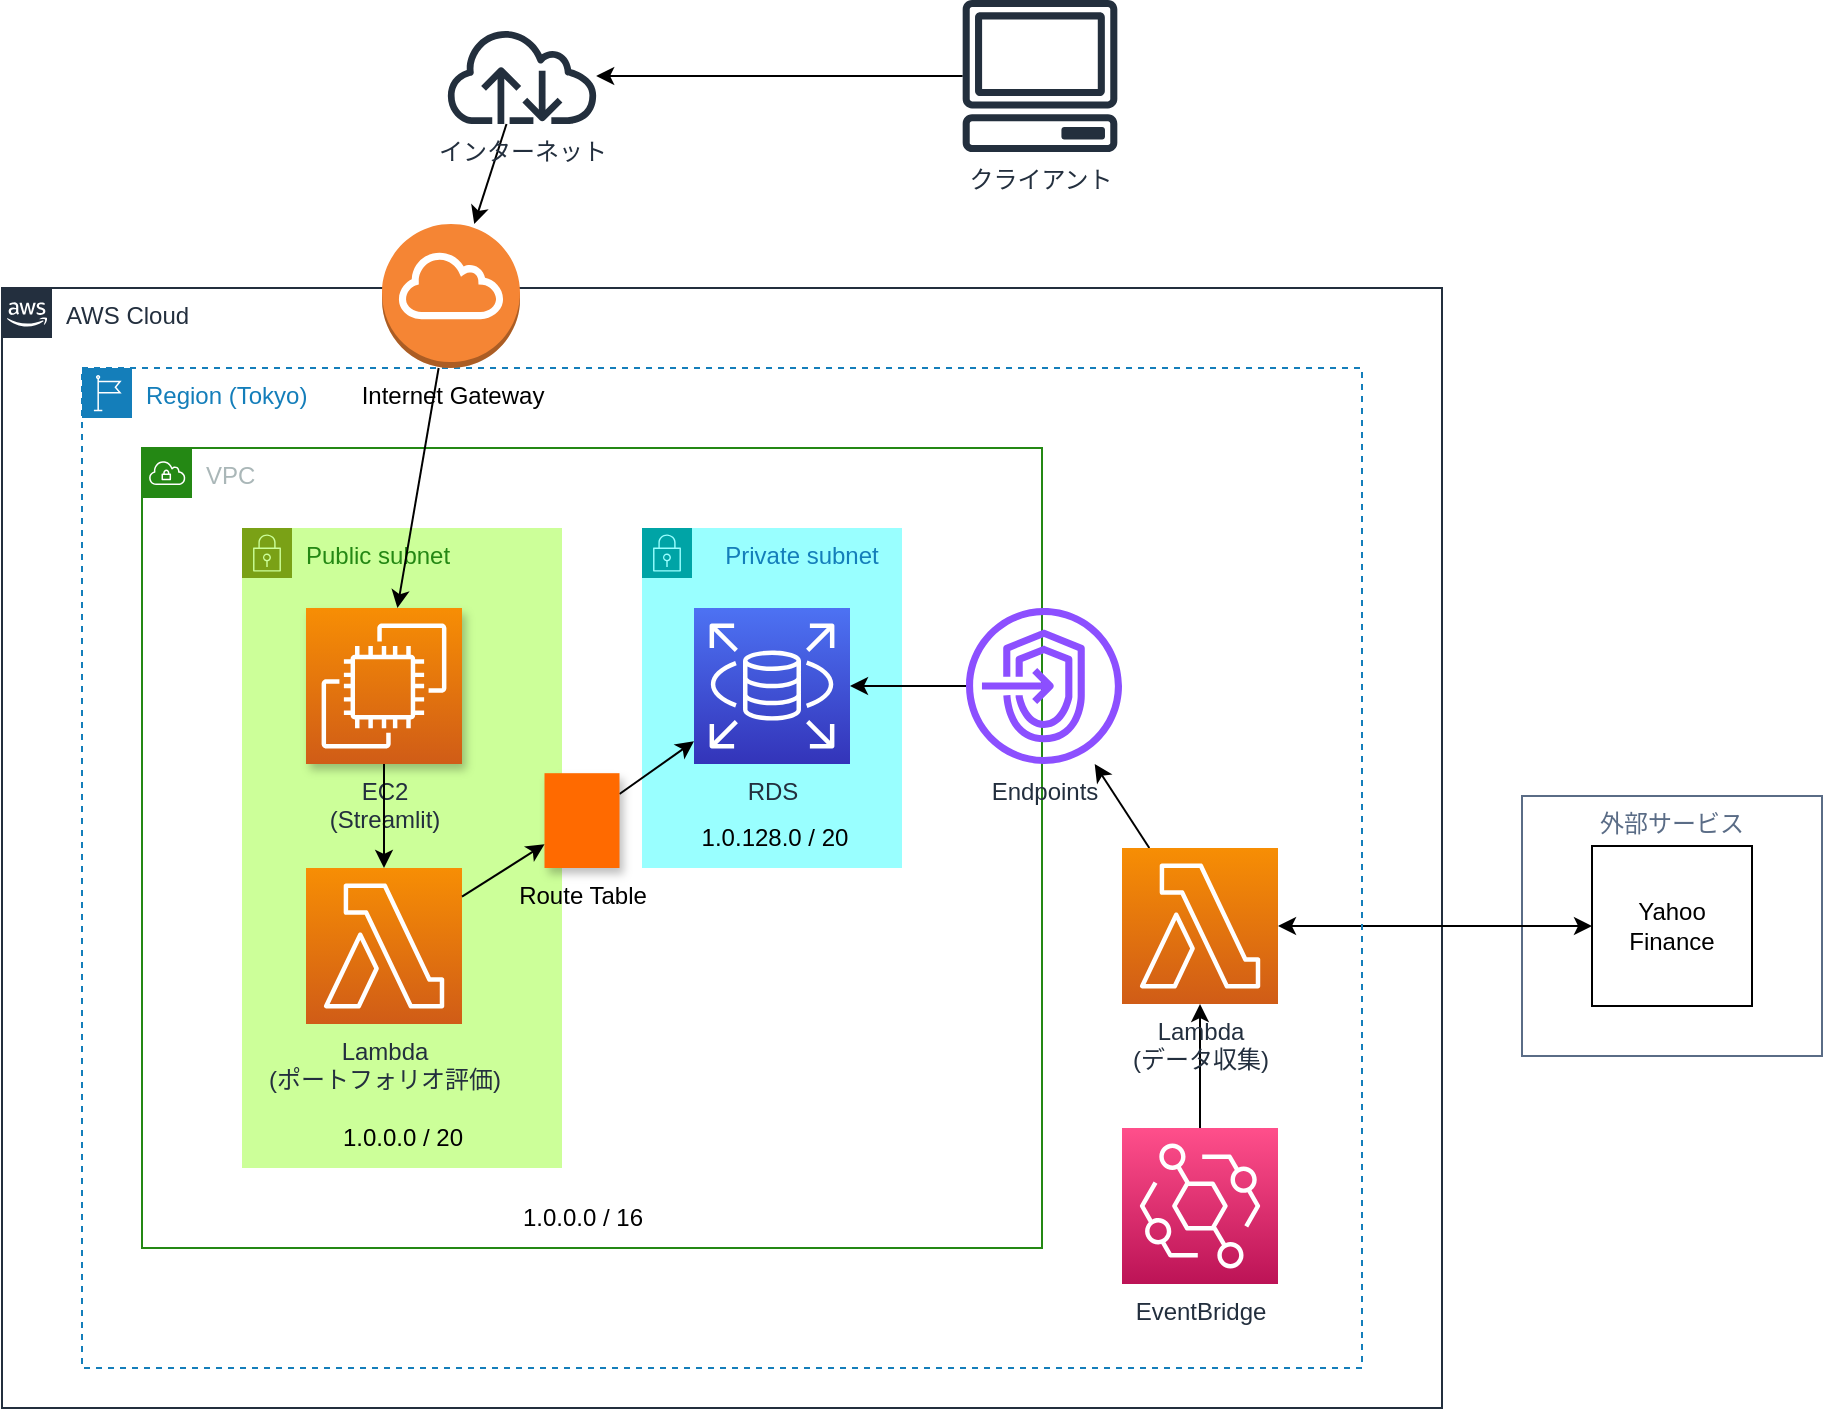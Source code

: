 <mxfile>
    <diagram id="9Hlzj84iF-BecrlabA9w" name="Page-1">
        <mxGraphModel dx="914" dy="779" grid="1" gridSize="10" guides="1" tooltips="1" connect="1" arrows="1" fold="1" page="1" pageScale="1" pageWidth="850" pageHeight="1100" background="#ffffff" math="0" shadow="0">
            <root>
                <mxCell id="0"/>
                <mxCell id="1" parent="0"/>
                <mxCell id="4" value="AWS Cloud" style="points=[[0,0],[0.25,0],[0.5,0],[0.75,0],[1,0],[1,0.25],[1,0.5],[1,0.75],[1,1],[0.75,1],[0.5,1],[0.25,1],[0,1],[0,0.75],[0,0.5],[0,0.25]];outlineConnect=0;gradientColor=none;html=1;whiteSpace=wrap;fontSize=12;fontStyle=0;container=1;pointerEvents=0;collapsible=0;recursiveResize=0;shape=mxgraph.aws4.group;grIcon=mxgraph.aws4.group_aws_cloud_alt;strokeColor=#232F3E;fillColor=none;verticalAlign=top;align=left;spacingLeft=30;fontColor=#232F3E;dashed=0;comic=0;" parent="1" vertex="1">
                    <mxGeometry x="80" y="160" width="720" height="560" as="geometry"/>
                </mxCell>
                <mxCell id="10" style="edgeStyle=none;html=1;labelBackgroundColor=default;strokeColor=#000000;" parent="1" source="2" target="3" edge="1">
                    <mxGeometry relative="1" as="geometry"/>
                </mxCell>
                <mxCell id="2" value="クライアント" style="sketch=0;outlineConnect=0;fontColor=#232F3E;gradientColor=none;fillColor=#232F3D;strokeColor=none;dashed=0;verticalLabelPosition=bottom;verticalAlign=top;align=center;html=1;fontSize=12;fontStyle=0;aspect=fixed;pointerEvents=1;shape=mxgraph.aws4.client;comic=0;" parent="1" vertex="1">
                    <mxGeometry x="560" y="16" width="78" height="76" as="geometry"/>
                </mxCell>
                <mxCell id="40" value="" style="edgeStyle=none;html=1;labelBackgroundColor=default;strokeColor=#000000;fontColor=none;startArrow=none;startFill=0;" parent="1" source="3" target="39" edge="1">
                    <mxGeometry relative="1" as="geometry"/>
                </mxCell>
                <mxCell id="3" value="インターネット" style="sketch=0;outlineConnect=0;fontColor=#232F3E;gradientColor=none;fillColor=#232F3D;strokeColor=none;dashed=0;verticalLabelPosition=bottom;verticalAlign=top;align=center;html=1;fontSize=12;fontStyle=0;aspect=fixed;pointerEvents=1;shape=mxgraph.aws4.internet;comic=0;" parent="1" vertex="1">
                    <mxGeometry x="301" y="30" width="78" height="48" as="geometry"/>
                </mxCell>
                <mxCell id="22" value="外部サービス" style="fillColor=none;strokeColor=#5A6C86;verticalAlign=top;fontStyle=0;fontColor=#5A6C86;" parent="1" vertex="1">
                    <mxGeometry x="840" y="414" width="150" height="130" as="geometry"/>
                </mxCell>
                <mxCell id="25" value="" style="edgeStyle=none;html=1;labelBackgroundColor=default;strokeColor=#000000;startArrow=classic;startFill=1;" parent="1" source="24" target="6" edge="1">
                    <mxGeometry relative="1" as="geometry"/>
                </mxCell>
                <mxCell id="24" value="Yahoo&lt;br&gt;Finance" style="whiteSpace=wrap;html=1;aspect=fixed;" parent="1" vertex="1">
                    <mxGeometry x="875" y="439" width="80" height="80" as="geometry"/>
                </mxCell>
                <mxCell id="50" value="Region (Tokyo)" style="points=[[0,0],[0.25,0],[0.5,0],[0.75,0],[1,0],[1,0.25],[1,0.5],[1,0.75],[1,1],[0.75,1],[0.5,1],[0.25,1],[0,1],[0,0.75],[0,0.5],[0,0.25]];outlineConnect=0;gradientColor=none;html=1;whiteSpace=wrap;fontSize=12;fontStyle=0;container=1;pointerEvents=0;collapsible=0;recursiveResize=0;shape=mxgraph.aws4.group;grIcon=mxgraph.aws4.group_region;strokeColor=#147EBA;fillColor=none;verticalAlign=top;align=left;spacingLeft=30;fontColor=#147EBA;dashed=1;" parent="1" vertex="1">
                    <mxGeometry x="120" y="200" width="640" height="500" as="geometry"/>
                </mxCell>
                <mxCell id="34" value="VPC" style="points=[[0,0],[0.25,0],[0.5,0],[0.75,0],[1,0],[1,0.25],[1,0.5],[1,0.75],[1,1],[0.75,1],[0.5,1],[0.25,1],[0,1],[0,0.75],[0,0.5],[0,0.25]];outlineConnect=0;gradientColor=none;html=1;whiteSpace=wrap;fontSize=12;fontStyle=0;container=1;pointerEvents=0;collapsible=0;recursiveResize=0;shape=mxgraph.aws4.group;grIcon=mxgraph.aws4.group_vpc;strokeColor=#248814;fillColor=none;verticalAlign=top;align=left;spacingLeft=30;fontColor=#AAB7B8;dashed=0;labelPosition=center;verticalLabelPosition=middle;" parent="50" vertex="1">
                    <mxGeometry x="30" y="40" width="450" height="400" as="geometry"/>
                </mxCell>
                <mxCell id="52" value="1.0.0.0 / 16" style="text;html=1;align=center;verticalAlign=middle;resizable=0;points=[];autosize=1;strokeColor=none;fillColor=none;fontColor=none;" parent="34" vertex="1">
                    <mxGeometry x="180" y="370" width="80" height="30" as="geometry"/>
                </mxCell>
                <mxCell id="58" value="Public subnet" style="points=[[0,0],[0.25,0],[0.5,0],[0.75,0],[1,0],[1,0.25],[1,0.5],[1,0.75],[1,1],[0.75,1],[0.5,1],[0.25,1],[0,1],[0,0.75],[0,0.5],[0,0.25]];outlineConnect=0;gradientColor=none;html=1;whiteSpace=wrap;fontSize=12;fontStyle=0;container=1;pointerEvents=0;collapsible=0;recursiveResize=0;shape=mxgraph.aws4.group;grIcon=mxgraph.aws4.group_security_group;grStroke=0;strokeColor=#7AA116;fillColor=#CCFF99;verticalAlign=top;align=left;spacingLeft=30;fontColor=#248814;dashed=0;fillStyle=auto;" parent="34" vertex="1">
                    <mxGeometry x="50" y="40" width="160" height="320" as="geometry"/>
                </mxCell>
                <mxCell id="11" value="EC2&lt;br&gt;(Streamlit)" style="sketch=0;points=[[0,0,0],[0.25,0,0],[0.5,0,0],[0.75,0,0],[1,0,0],[0,1,0],[0.25,1,0],[0.5,1,0],[0.75,1,0],[1,1,0],[0,0.25,0],[0,0.5,0],[0,0.75,0],[1,0.25,0],[1,0.5,0],[1,0.75,0]];outlineConnect=0;fontColor=#232F3E;gradientColor=#F78E04;gradientDirection=north;fillColor=#D05C17;strokeColor=#ffffff;dashed=0;verticalLabelPosition=bottom;verticalAlign=top;align=center;html=1;fontSize=12;fontStyle=0;aspect=fixed;shape=mxgraph.aws4.resourceIcon;resIcon=mxgraph.aws4.ec2;shadow=1;" parent="58" vertex="1">
                    <mxGeometry x="32" y="40" width="78" height="78" as="geometry"/>
                </mxCell>
                <mxCell id="7" value="Lambda&lt;br&gt;(ポートフォリオ評価)" style="sketch=0;points=[[0,0,0],[0.25,0,0],[0.5,0,0],[0.75,0,0],[1,0,0],[0,1,0],[0.25,1,0],[0.5,1,0],[0.75,1,0],[1,1,0],[0,0.25,0],[0,0.5,0],[0,0.75,0],[1,0.25,0],[1,0.5,0],[1,0.75,0]];outlineConnect=0;fontColor=#232F3E;gradientColor=#F78E04;gradientDirection=north;fillColor=#D05C17;strokeColor=#ffffff;dashed=0;verticalLabelPosition=bottom;verticalAlign=top;align=center;html=1;fontSize=12;fontStyle=0;aspect=fixed;shape=mxgraph.aws4.resourceIcon;resIcon=mxgraph.aws4.lambda;comic=0;" parent="58" vertex="1">
                    <mxGeometry x="32" y="170" width="78" height="78" as="geometry"/>
                </mxCell>
                <mxCell id="15" value="" style="edgeStyle=none;html=1;labelBackgroundColor=default;strokeColor=#000000;" parent="58" source="11" target="7" edge="1">
                    <mxGeometry relative="1" as="geometry"/>
                </mxCell>
                <mxCell id="70" value="1.0.0.0 / 20" style="text;html=1;align=center;verticalAlign=middle;resizable=0;points=[];autosize=1;strokeColor=none;fillColor=none;fontColor=none;" parent="58" vertex="1">
                    <mxGeometry x="40" y="290" width="80" height="30" as="geometry"/>
                </mxCell>
                <mxCell id="60" value="Private subnet" style="points=[[0,0],[0.25,0],[0.5,0],[0.75,0],[1,0],[1,0.25],[1,0.5],[1,0.75],[1,1],[0.75,1],[0.5,1],[0.25,1],[0,1],[0,0.75],[0,0.5],[0,0.25]];outlineConnect=0;gradientColor=none;html=1;whiteSpace=wrap;fontSize=12;fontStyle=0;container=1;pointerEvents=0;collapsible=0;recursiveResize=0;shape=mxgraph.aws4.group;grIcon=mxgraph.aws4.group_security_group;grStroke=0;strokeColor=#00A4A6;fillColor=#99FFFF;verticalAlign=top;align=center;spacingLeft=30;fontColor=#147EBA;dashed=0;labelPosition=center;verticalLabelPosition=middle;" parent="34" vertex="1">
                    <mxGeometry x="250" y="40" width="130" height="170" as="geometry"/>
                </mxCell>
                <mxCell id="16" value="RDS" style="sketch=0;points=[[0,0,0],[0.25,0,0],[0.5,0,0],[0.75,0,0],[1,0,0],[0,1,0],[0.25,1,0],[0.5,1,0],[0.75,1,0],[1,1,0],[0,0.25,0],[0,0.5,0],[0,0.75,0],[1,0.25,0],[1,0.5,0],[1,0.75,0]];outlineConnect=0;fontColor=#232F3E;gradientColor=#4D72F3;gradientDirection=north;fillColor=#3334B9;strokeColor=#ffffff;dashed=0;verticalLabelPosition=bottom;verticalAlign=top;align=center;html=1;fontSize=12;fontStyle=0;aspect=fixed;shape=mxgraph.aws4.resourceIcon;resIcon=mxgraph.aws4.rds;" parent="60" vertex="1">
                    <mxGeometry x="26" y="40" width="78" height="78" as="geometry"/>
                </mxCell>
                <mxCell id="72" value="1.0.128.0 / 20" style="text;html=1;align=center;verticalAlign=middle;resizable=0;points=[];autosize=1;strokeColor=none;fillColor=none;fontColor=none;" parent="60" vertex="1">
                    <mxGeometry x="16" y="140" width="100" height="30" as="geometry"/>
                </mxCell>
                <mxCell id="75" value="" style="edgeStyle=none;html=1;" parent="34" source="73" target="16" edge="1">
                    <mxGeometry relative="1" as="geometry"/>
                </mxCell>
                <mxCell id="73" value="Route Table" style="points=[];aspect=fixed;html=1;align=center;shadow=1;dashed=0;fillColor=#FF6A00;strokeColor=none;shape=mxgraph.alibaba_cloud.route_table;verticalAlign=top;labelPosition=center;verticalLabelPosition=bottom;" parent="34" vertex="1">
                    <mxGeometry x="201.25" y="162.6" width="37.5" height="47.4" as="geometry"/>
                </mxCell>
                <mxCell id="74" value="" style="edgeStyle=none;html=1;" parent="34" source="7" target="73" edge="1">
                    <mxGeometry relative="1" as="geometry"/>
                </mxCell>
                <mxCell id="26" value="EventBridge" style="sketch=0;points=[[0,0,0],[0.25,0,0],[0.5,0,0],[0.75,0,0],[1,0,0],[0,1,0],[0.25,1,0],[0.5,1,0],[0.75,1,0],[1,1,0],[0,0.25,0],[0,0.5,0],[0,0.75,0],[1,0.25,0],[1,0.5,0],[1,0.75,0]];outlineConnect=0;fontColor=#232F3E;gradientColor=#FF4F8B;gradientDirection=north;fillColor=#BC1356;strokeColor=#ffffff;dashed=0;verticalLabelPosition=bottom;verticalAlign=top;align=center;html=1;fontSize=12;fontStyle=0;aspect=fixed;shape=mxgraph.aws4.resourceIcon;resIcon=mxgraph.aws4.eventbridge;" parent="50" vertex="1">
                    <mxGeometry x="520" y="380" width="78" height="78" as="geometry"/>
                </mxCell>
                <mxCell id="29" value="" style="edgeStyle=none;html=1;labelBackgroundColor=default;strokeColor=#000000;startArrow=none;startFill=0;" parent="50" source="26" target="6" edge="1">
                    <mxGeometry relative="1" as="geometry"/>
                </mxCell>
                <mxCell id="66" value="" style="edgeStyle=none;html=1;" parent="50" source="6" target="63" edge="1">
                    <mxGeometry relative="1" as="geometry"/>
                </mxCell>
                <mxCell id="6" value="Lambda&lt;br&gt;(データ収集)" style="sketch=0;points=[[0,0,0],[0.25,0,0],[0.5,0,0],[0.75,0,0],[1,0,0],[0,1,0],[0.25,1,0],[0.5,1,0],[0.75,1,0],[1,1,0],[0,0.25,0],[0,0.5,0],[0,0.75,0],[1,0.25,0],[1,0.5,0],[1,0.75,0]];outlineConnect=0;fontColor=#232F3E;gradientColor=#F78E04;gradientDirection=north;fillColor=#D05C17;strokeColor=#ffffff;dashed=0;verticalLabelPosition=bottom;verticalAlign=top;align=center;html=1;fontSize=12;fontStyle=0;aspect=fixed;shape=mxgraph.aws4.resourceIcon;resIcon=mxgraph.aws4.lambda;comic=0;" parent="50" vertex="1">
                    <mxGeometry x="520" y="240" width="78" height="78" as="geometry"/>
                </mxCell>
                <mxCell id="63" value="&lt;div&gt;&lt;span style=&quot;background-color: transparent;&quot;&gt;Endpoints&lt;/span&gt;&lt;br&gt;&lt;/div&gt;" style="sketch=0;outlineConnect=0;fontColor=#232F3E;gradientColor=none;fillColor=#8C4FFF;strokeColor=none;dashed=0;verticalLabelPosition=bottom;verticalAlign=top;align=center;html=1;fontSize=12;fontStyle=0;aspect=fixed;pointerEvents=1;shape=mxgraph.aws4.endpoints;" parent="50" vertex="1">
                    <mxGeometry x="442" y="120" width="78" height="78" as="geometry"/>
                </mxCell>
                <mxCell id="67" value="" style="edgeStyle=none;html=1;" parent="50" source="63" target="16" edge="1">
                    <mxGeometry relative="1" as="geometry"/>
                </mxCell>
                <mxCell id="59" value="" style="edgeStyle=none;html=1;labelBackgroundColor=default;strokeColor=#000000;fontColor=none;startArrow=none;startFill=0;" parent="1" source="39" target="11" edge="1">
                    <mxGeometry relative="1" as="geometry">
                        <mxPoint x="336" y="200" as="sourcePoint"/>
                        <mxPoint x="426.755" y="340" as="targetPoint"/>
                    </mxGeometry>
                </mxCell>
                <mxCell id="39" value="Internet Gateway" style="outlineConnect=0;dashed=0;verticalLabelPosition=bottom;verticalAlign=top;align=center;html=1;shape=mxgraph.aws3.internet_gateway;fillColor=#F58534;gradientColor=none;fontColor=none;" parent="1" vertex="1">
                    <mxGeometry x="270" y="128" width="69" height="72" as="geometry"/>
                </mxCell>
            </root>
        </mxGraphModel>
    </diagram>
</mxfile>